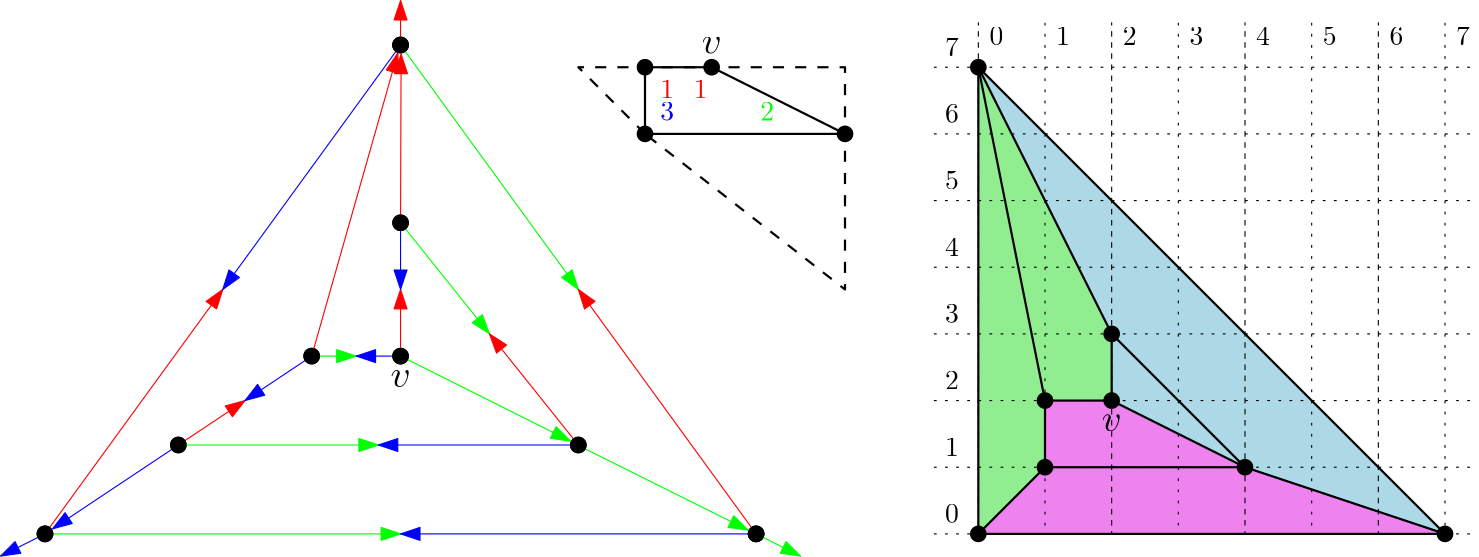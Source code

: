 <?xml version="1.0"?>
<!DOCTYPE ipe SYSTEM "ipe.dtd">
<ipe version="70206" creator="Ipe 7.2.7">
<info created="D:20190613153902" modified="D:20190613162920"/>
<ipestyle name="basic">
<symbol name="arrow/arc(spx)">
<path stroke="sym-stroke" fill="sym-stroke" pen="sym-pen">
0 0 m
-1 0.333 l
-1 -0.333 l
h
</path>
</symbol>
<symbol name="arrow/farc(spx)">
<path stroke="sym-stroke" fill="white" pen="sym-pen">
0 0 m
-1 0.333 l
-1 -0.333 l
h
</path>
</symbol>
<symbol name="arrow/ptarc(spx)">
<path stroke="sym-stroke" fill="sym-stroke" pen="sym-pen">
0 0 m
-1 0.333 l
-0.8 0 l
-1 -0.333 l
h
</path>
</symbol>
<symbol name="arrow/fptarc(spx)">
<path stroke="sym-stroke" fill="white" pen="sym-pen">
0 0 m
-1 0.333 l
-0.8 0 l
-1 -0.333 l
h
</path>
</symbol>
<symbol name="mark/circle(sx)" transformations="translations">
<path fill="sym-stroke">
0.6 0 0 0.6 0 0 e
0.4 0 0 0.4 0 0 e
</path>
</symbol>
<symbol name="mark/disk(sx)" transformations="translations">
<path fill="sym-stroke">
0.6 0 0 0.6 0 0 e
</path>
</symbol>
<symbol name="mark/fdisk(sfx)" transformations="translations">
<group>
<path fill="sym-fill">
0.5 0 0 0.5 0 0 e
</path>
<path fill="sym-stroke" fillrule="eofill">
0.6 0 0 0.6 0 0 e
0.4 0 0 0.4 0 0 e
</path>
</group>
</symbol>
<symbol name="mark/box(sx)" transformations="translations">
<path fill="sym-stroke" fillrule="eofill">
-0.6 -0.6 m
0.6 -0.6 l
0.6 0.6 l
-0.6 0.6 l
h
-0.4 -0.4 m
0.4 -0.4 l
0.4 0.4 l
-0.4 0.4 l
h
</path>
</symbol>
<symbol name="mark/square(sx)" transformations="translations">
<path fill="sym-stroke">
-0.6 -0.6 m
0.6 -0.6 l
0.6 0.6 l
-0.6 0.6 l
h
</path>
</symbol>
<symbol name="mark/fsquare(sfx)" transformations="translations">
<group>
<path fill="sym-fill">
-0.5 -0.5 m
0.5 -0.5 l
0.5 0.5 l
-0.5 0.5 l
h
</path>
<path fill="sym-stroke" fillrule="eofill">
-0.6 -0.6 m
0.6 -0.6 l
0.6 0.6 l
-0.6 0.6 l
h
-0.4 -0.4 m
0.4 -0.4 l
0.4 0.4 l
-0.4 0.4 l
h
</path>
</group>
</symbol>
<symbol name="mark/cross(sx)" transformations="translations">
<group>
<path fill="sym-stroke">
-0.43 -0.57 m
0.57 0.43 l
0.43 0.57 l
-0.57 -0.43 l
h
</path>
<path fill="sym-stroke">
-0.43 0.57 m
0.57 -0.43 l
0.43 -0.57 l
-0.57 0.43 l
h
</path>
</group>
</symbol>
<symbol name="arrow/fnormal(spx)">
<path stroke="sym-stroke" fill="white" pen="sym-pen">
0 0 m
-1 0.333 l
-1 -0.333 l
h
</path>
</symbol>
<symbol name="arrow/pointed(spx)">
<path stroke="sym-stroke" fill="sym-stroke" pen="sym-pen">
0 0 m
-1 0.333 l
-0.8 0 l
-1 -0.333 l
h
</path>
</symbol>
<symbol name="arrow/fpointed(spx)">
<path stroke="sym-stroke" fill="white" pen="sym-pen">
0 0 m
-1 0.333 l
-0.8 0 l
-1 -0.333 l
h
</path>
</symbol>
<symbol name="arrow/linear(spx)">
<path stroke="sym-stroke" pen="sym-pen">
-1 0.333 m
0 0 l
-1 -0.333 l
</path>
</symbol>
<symbol name="arrow/fdouble(spx)">
<path stroke="sym-stroke" fill="white" pen="sym-pen">
0 0 m
-1 0.333 l
-1 -0.333 l
h
-1 0 m
-2 0.333 l
-2 -0.333 l
h
</path>
</symbol>
<symbol name="arrow/double(spx)">
<path stroke="sym-stroke" fill="sym-stroke" pen="sym-pen">
0 0 m
-1 0.333 l
-1 -0.333 l
h
-1 0 m
-2 0.333 l
-2 -0.333 l
h
</path>
</symbol>
<pen name="heavier" value="0.8"/>
<pen name="fat" value="1.2"/>
<pen name="ultrafat" value="2"/>
<symbolsize name="large" value="5"/>
<symbolsize name="small" value="2"/>
<symbolsize name="tiny" value="1.1"/>
<arrowsize name="large" value="10"/>
<arrowsize name="small" value="5"/>
<arrowsize name="tiny" value="3"/>
<color name="red" value="1 0 0"/>
<color name="green" value="0 1 0"/>
<color name="blue" value="0 0 1"/>
<color name="yellow" value="1 1 0"/>
<color name="orange" value="1 0.647 0"/>
<color name="gold" value="1 0.843 0"/>
<color name="purple" value="0.627 0.125 0.941"/>
<color name="gray" value="0.745"/>
<color name="brown" value="0.647 0.165 0.165"/>
<color name="navy" value="0 0 0.502"/>
<color name="pink" value="1 0.753 0.796"/>
<color name="seagreen" value="0.18 0.545 0.341"/>
<color name="turquoise" value="0.251 0.878 0.816"/>
<color name="violet" value="0.933 0.51 0.933"/>
<color name="darkblue" value="0 0 0.545"/>
<color name="darkcyan" value="0 0.545 0.545"/>
<color name="darkgray" value="0.663"/>
<color name="darkgreen" value="0 0.392 0"/>
<color name="darkmagenta" value="0.545 0 0.545"/>
<color name="darkorange" value="1 0.549 0"/>
<color name="darkred" value="0.545 0 0"/>
<color name="lightblue" value="0.678 0.847 0.902"/>
<color name="lightcyan" value="0.878 1 1"/>
<color name="lightgray" value="0.827"/>
<color name="lightgreen" value="0.565 0.933 0.565"/>
<color name="lightyellow" value="1 1 0.878"/>
<dashstyle name="dashed" value="[4] 0"/>
<dashstyle name="dotted" value="[1 3] 0"/>
<dashstyle name="dash dotted" value="[4 2 1 2] 0"/>
<dashstyle name="dash dot dotted" value="[4 2 1 2 1 2] 0"/>
<textsize name="large" value="\large"/>
<textsize name="Large" value="\Large"/>
<textsize name="LARGE" value="\LARGE"/>
<textsize name="huge" value="\huge"/>
<textsize name="Huge" value="\Huge"/>
<textsize name="small" value="\small"/>
<textsize name="footnote" value="\footnotesize"/>
<textsize name="tiny" value="\tiny"/>
<textstyle name="center" begin="\begin{center}" end="\end{center}"/>
<textstyle name="itemize" begin="\begin{itemize}" end="\end{itemize}"/>
<textstyle name="item" begin="\begin{itemize}\item{}" end="\end{itemize}"/>
<gridsize name="4 pts" value="4"/>
<gridsize name="8 pts (~3 mm)" value="8"/>
<gridsize name="16 pts (~6 mm)" value="16"/>
<gridsize name="32 pts (~12 mm)" value="32"/>
<gridsize name="10 pts (~3.5 mm)" value="10"/>
<gridsize name="20 pts (~7 mm)" value="20"/>
<gridsize name="14 pts (~5 mm)" value="14"/>
<gridsize name="28 pts (~10 mm)" value="28"/>
<gridsize name="56 pts (~20 mm)" value="56"/>
<anglesize name="90 deg" value="90"/>
<anglesize name="60 deg" value="60"/>
<anglesize name="45 deg" value="45"/>
<anglesize name="30 deg" value="30"/>
<anglesize name="22.5 deg" value="22.5"/>
<opacity name="10%" value="0.1"/>
<opacity name="30%" value="0.3"/>
<opacity name="50%" value="0.5"/>
<opacity name="75%" value="0.75"/>
<tiling name="falling" angle="-60" step="4" width="1"/>
<tiling name="rising" angle="30" step="4" width="1"/>
</ipestyle>
<page>
<layer name="alpha"/>
<view layers="alpha" active="alpha"/>
<use layer="alpha" name="mark/disk(sx)" pos="32 640" size="large" stroke="black"/>
<use name="mark/disk(sx)" pos="128 704" size="large" stroke="black"/>
<use name="mark/disk(sx)" pos="160 704" size="large" stroke="black"/>
<use name="mark/disk(sx)" pos="80 672" size="large" stroke="black"/>
<use name="mark/disk(sx)" pos="224 672" size="large" stroke="black"/>
<use name="mark/disk(sx)" pos="160 752" size="large" stroke="black"/>
<use name="mark/disk(sx)" pos="160 816" size="large" stroke="black"/>
<use name="mark/disk(sx)" pos="288 640" size="large" stroke="black"/>
<path stroke="green" arrow="normal/normal">
226.631 670.501 m
285.187 641.322 l
</path>
<path stroke="green" arrow="normal/normal">
80 672 m
152 672 l
</path>
<path stroke="green" arrow="normal/normal">
160 752 m
192 712 l
</path>
<path stroke="green" arrow="normal/normal">
160 816 m
224 728 l
</path>
<path stroke="green" arrow="normal/normal">
32 640 m
160 640 l
</path>
<path stroke="green" arrow="normal/normal">
128 704 m
144 704 l
</path>
<path stroke="red" arrow="normal/normal">
160 752 m
160.194 812.674 l
</path>
<path stroke="red" arrow="normal/normal">
128 704 m
159.004 813.105 l
</path>
<path stroke="red" arrow="normal/normal">
32 640 m
96 728 l
</path>
<path stroke="red" arrow="normal/normal">
288 640 m
224 728 l
</path>
<path stroke="red" arrow="normal/normal">
160 704 m
160 728 l
</path>
<path stroke="red" arrow="normal/normal">
224 672 m
192 712 l
</path>
<path stroke="red" arrow="normal/normal">
80 672 m
104 688 l
</path>
<path stroke="blue" arrow="normal/normal">
288 640 m
160 640 l
</path>
<path stroke="blue" arrow="normal/normal">
160 816 m
96 728 l
</path>
<path stroke="blue" arrow="normal/normal">
128 704 m
104 688 l
</path>
<path stroke="blue" arrow="normal/normal">
80 672 m
34.6943 641.812 l
</path>
<path stroke="blue" arrow="normal/normal">
224 672 m
152 672 l
</path>
<path stroke="blue" arrow="normal/normal">
160 704 m
144 704 l
</path>
<path stroke="blue" arrow="normal/normal">
160 752 m
160 728 l
</path>
<path stroke="green" arrow="normal/normal">
160 704 m
221.21 673.382 l
</path>
<use name="mark/disk(sx)" pos="160 816" size="large" stroke="black"/>
<use name="mark/disk(sx)" pos="80 672" size="large" stroke="black"/>
<use name="mark/disk(sx)" pos="128 704" size="large" stroke="black"/>
<use name="mark/disk(sx)" pos="160 704" size="large" stroke="black"/>
<use name="mark/disk(sx)" pos="160 752" size="large" stroke="black"/>
<use name="mark/disk(sx)" pos="224 672" size="large" stroke="black"/>
<use name="mark/disk(sx)" pos="288 640" size="large" stroke="black"/>
<use name="mark/disk(sx)" pos="32 640" size="large" stroke="black"/>
<path stroke="red" arrow="normal/normal">
160 816 m
160 832 l
</path>
<path stroke="green" arrow="normal/normal">
288 640 m
304 632 l
</path>
<path stroke="blue" arrow="normal/normal">
32 640 m
16 632 l
</path>
<use name="mark/disk(sx)" pos="32 640" size="large" stroke="black"/>
<use name="mark/disk(sx)" pos="288 640" size="large" stroke="black"/>
<use name="mark/disk(sx)" pos="160 816" size="large" stroke="black"/>
<text matrix="1 0 0 1 0 8" transformations="translations" pos="160 688" stroke="black" type="label" width="7.306" height="6.177" depth="0" halign="center" valign="center" size="Large" style="math">v</text>
<path matrix="1 0 0 1 16 0" fill="lightgreen">
400 688 m
400 712 l
352 808 l
352 640 l
376 664 l
376 688 l
400 688 l
</path>
<path matrix="1 0 0 1 16 0" fill="lightblue">
352 808 m
400 712 l
400 688 l
448 664 l
520 640 l
352 808 l
</path>
<path matrix="1 0 0 1 16 0" fill="violet">
520 640 m
352 640 l
376 664 l
376 688 l
400 688 l
448 664 l
520 640 l
</path>
<path matrix="1 0 0 1 16 0" stroke="black" dash="dotted">
352 640 m
352 824 l
352 640 l
352 640 l
</path>
<path matrix="1 0 0 1 16 0" stroke="black" dash="dotted">
376 824 m
376 640 l
</path>
<path matrix="1 0 0 1 64 0" stroke="black" dash="dotted">
352 640 m
352 824 l
352 640 l
352 640 l
</path>
<path matrix="1 0 0 1 64 0" stroke="black" dash="dotted">
376 824 m
376 640 l
</path>
<path matrix="1 0 0 1 112 0" stroke="black" dash="dotted">
352 640 m
352 824 l
352 640 l
352 640 l
</path>
<path matrix="1 0 0 1 112 0" stroke="black" dash="dotted">
376 824 m
376 640 l
</path>
<path matrix="1 0 0 1 160 0" stroke="black" dash="dotted">
352 640 m
352 824 l
352 640 l
352 640 l
</path>
<path matrix="1 0 0 1 160 0" stroke="black" dash="dotted">
376 824 m
376 640 l
</path>
<use matrix="1 0 0 1 16 0" name="mark/disk(sx)" pos="352 808" size="large" stroke="black"/>
<use matrix="1 0 0 1 16 0" name="mark/disk(sx)" pos="352 640" size="large" stroke="black"/>
<use matrix="1 0 0 1 16 0" name="mark/disk(sx)" pos="520 640" size="large" stroke="black"/>
<use matrix="1 0 0 1 16 0" name="mark/disk(sx)" pos="376 664" size="large" stroke="black"/>
<use matrix="1 0 0 1 16 0" name="mark/disk(sx)" pos="448 664" size="large" stroke="black"/>
<use matrix="1 0 0 1 16 0" name="mark/disk(sx)" pos="376 688" size="large" stroke="black"/>
<use matrix="1 0 0 1 16 0" name="mark/disk(sx)" pos="400 688" size="large" stroke="black"/>
<use matrix="1 0 0 1 16 0" name="mark/disk(sx)" pos="400 712" size="large" stroke="black"/>
<path matrix="1 0 0 1 16 0" stroke="black" pen="heavier">
352 808 m
352 640 l
352 640 l
376 664 l
448 664 l
</path>
<path matrix="1 0 0 1 16 0" stroke="black" pen="heavier">
352 808 m
520 640 l
</path>
<path matrix="1 0 0 1 16 0" stroke="black" pen="heavier">
448 664 m
520 640 l
352 640 l
</path>
<path matrix="1 0 0 1 16 0" stroke="black" pen="heavier">
352 808 m
400 712 l
448 664 l
</path>
<path matrix="1 0 0 1 16 0" stroke="black" pen="heavier">
400 712 m
400 688 l
</path>
<path matrix="1 0 0 1 16 0" stroke="black" pen="heavier">
400 688 m
376 688 l
</path>
<path matrix="1 0 0 1 16 0" stroke="black" pen="heavier">
376 688 m
352 808 l
</path>
<path matrix="1 0 0 1 16 0" stroke="black" pen="heavier">
376 688 m
376 664 l
</path>
<path matrix="1 0 0 1 16 0" stroke="black" pen="heavier">
448 664 m
400 688 l
</path>
<text matrix="1 0 0 1 256 -8" transformations="translations" pos="160 688" stroke="black" type="label" width="7.306" height="6.177" depth="0" halign="center" valign="center" size="Large" style="math">v</text>
<text matrix="1 0 0 1 16 0" transformations="translations" pos="356 816" stroke="black" type="label" width="4.981" height="6.42" depth="0" valign="baseline">0</text>
<text matrix="1 0 0 1 16 0" transformations="translations" pos="380 816" stroke="black" type="label" width="4.981" height="6.42" depth="0" valign="baseline">1</text>
<text matrix="1 0 0 1 16 0" transformations="translations" pos="404 816" stroke="black" type="label" width="4.981" height="6.42" depth="0" valign="baseline">2</text>
<text matrix="1 0 0 1 16 0" transformations="translations" pos="428 816" stroke="black" type="label" width="4.981" height="6.42" depth="0" valign="baseline">3</text>
<text matrix="1 0 0 1 16 0" transformations="translations" pos="452 816" stroke="black" type="label" width="4.981" height="6.42" depth="0" valign="baseline">4</text>
<text matrix="1 0 0 1 16 0" transformations="translations" pos="476 816" stroke="black" type="label" width="4.981" height="6.42" depth="0" valign="baseline">5</text>
<text matrix="1 0 0 1 16 0" transformations="translations" pos="500 816" stroke="black" type="label" width="4.981" height="6.42" depth="0" valign="baseline">6</text>
<text matrix="1 0 0 1 16 0" transformations="translations" pos="524 816" stroke="black" type="label" width="4.981" height="6.42" depth="0" valign="baseline">7</text>
<path matrix="1 0 0 1 16 0" stroke="black" dash="dotted">
336 640 m
532 640 l
</path>
<path matrix="1 0 0 1 16 24" stroke="black" dash="dotted">
336 640 m
532 640 l
</path>
<path matrix="1 0 0 1 16 48" stroke="black" dash="dotted">
336 640 m
532 640 l
</path>
<path matrix="1 0 0 1 16 72" stroke="black" dash="dotted">
336 640 m
532 640 l
</path>
<path matrix="1 0 0 1 16 96" stroke="black" dash="dotted">
336 640 m
532 640 l
</path>
<path matrix="1 0 0 1 16 120" stroke="black" dash="dotted">
336 640 m
532 640 l
</path>
<path matrix="1 0 0 1 16 144" stroke="black" dash="dotted">
336 640 m
532 640 l
</path>
<path matrix="1 0 0 1 16 168" stroke="black" dash="dotted">
336 640 m
532 640 l
</path>
<text matrix="1 0 0 1 16 0" transformations="translations" pos="340 644" stroke="black" type="label" width="4.981" height="6.42" depth="0" valign="baseline">0</text>
<text matrix="1 0 0 1 16 0" transformations="translations" pos="340 668" stroke="black" type="label" width="4.981" height="6.42" depth="0" valign="baseline">1</text>
<text matrix="1 0 0 1 16 0" transformations="translations" pos="340 692" stroke="black" type="label" width="4.981" height="6.42" depth="0" valign="baseline">2</text>
<text matrix="1 0 0 1 16 0" transformations="translations" pos="340 716" stroke="black" type="label" width="4.981" height="6.42" depth="0" valign="baseline">3</text>
<text matrix="1 0 0 1 16 0" transformations="translations" pos="340 740" stroke="black" type="label" width="4.981" height="6.42" depth="0" valign="baseline">4</text>
<text matrix="1 0 0 1 16 0" transformations="translations" pos="340 764" stroke="black" type="label" width="4.981" height="6.42" depth="0" valign="baseline">5</text>
<text matrix="1 0 0 1 16 0" transformations="translations" pos="340 788" stroke="black" type="label" width="4.981" height="6.42" depth="0" valign="baseline">6</text>
<text matrix="1 0 0 1 16 0" transformations="translations" pos="340 812" stroke="black" type="label" width="4.981" height="6.42" depth="0" valign="baseline">7</text>
<use matrix="1 0 0 1 -16 8" name="mark/disk(sx)" pos="288 800" size="large" stroke="black"/>
<text matrix="1 0 0 1 112 128" transformations="translations" pos="160 688" stroke="black" type="label" width="7.306" height="6.177" depth="0" halign="center" valign="center" size="Large" style="math">v</text>
<path matrix="1 0 0 1 -16 8" stroke="black" pen="heavier">
264 800 m
288 800 l
336 776 l
264 776 l
264 800 l
</path>
<use matrix="1 0 0 1 -16 8" name="mark/disk(sx)" pos="264 800" size="large" stroke="black"/>
<use matrix="1 0 0 1 -16 8" name="mark/disk(sx)" pos="264 776" size="large" stroke="black"/>
<use matrix="1 0 0 1 -16 8" name="mark/disk(sx)" pos="336 776" size="large" stroke="black"/>
<path matrix="1 0 0 1 -16 8" stroke="black" dash="dashed" pen="heavier">
264 776 m
240 800 l
336 800 l
336 720 l
264 776 l
</path>
<text matrix="1 0 0 1 -12 8" transformations="translations" pos="268 792" stroke="red" type="label" width="4.981" height="6.42" depth="0" halign="center" valign="center">1</text>
<text matrix="1 0 0 1 -20 8" transformations="translations" pos="288 792" stroke="red" type="label" width="4.981" height="6.42" depth="0" halign="center" valign="center">1</text>
<text matrix="1 0 0 1 -16 12" transformations="translations" pos="272 780" stroke="blue" type="label" width="4.981" height="6.42" depth="0" halign="center" valign="center">3</text>
<text matrix="1 0 0 1 -24 12" transformations="translations" pos="316 780" stroke="green" type="label" width="4.981" height="6.42" depth="0" halign="center" valign="center">2</text>
</page>
</ipe>
